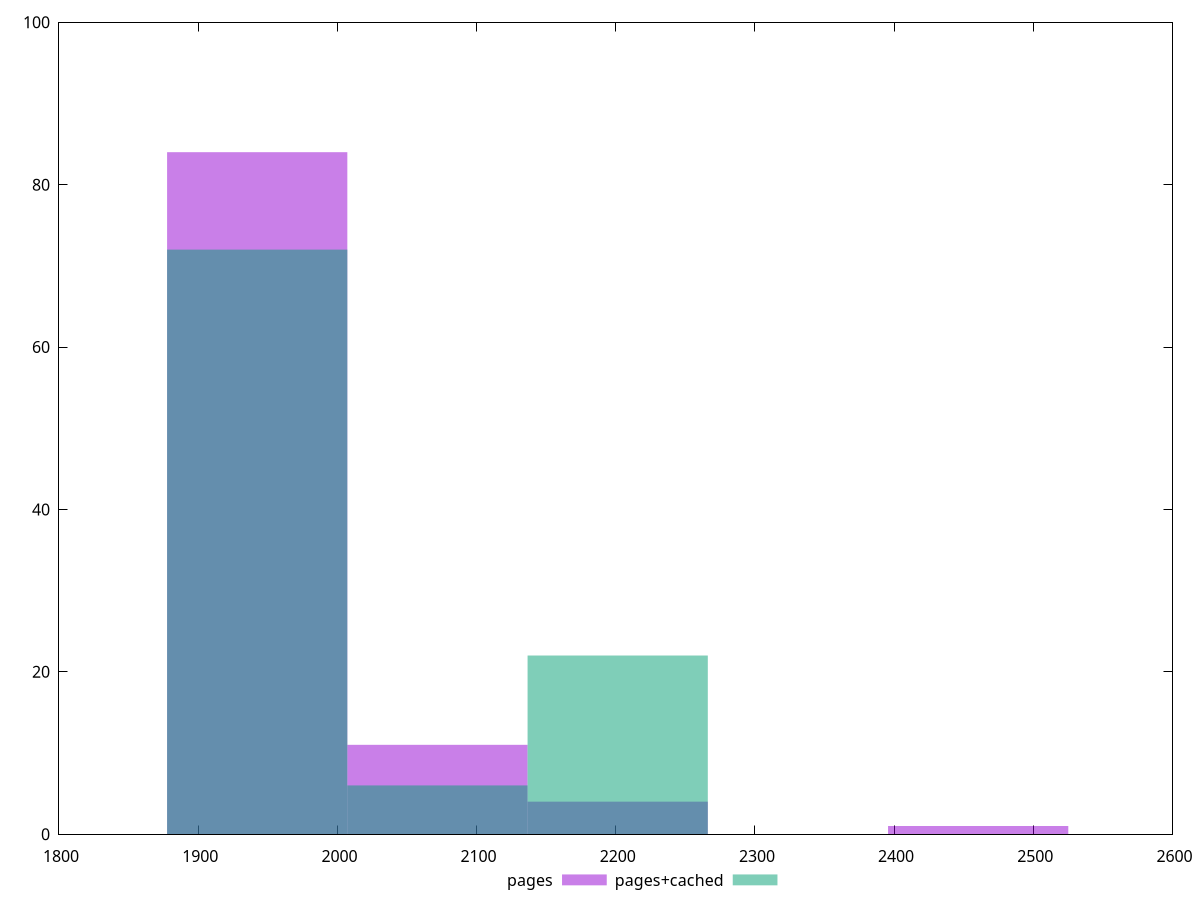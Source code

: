 reset
set terminal svg size 640, 500 enhanced background rgb 'white'
set output "reprap/first-contentful-paint/comparison/histogram/1_vs_2.svg"

$pages <<EOF
2460.3810206040057 1
1942.4060688978993 84
2201.3935447509525 4
2071.899806824426 11
EOF

$pagesCached <<EOF
1942.4060688978993 72
2201.3935447509525 22
2071.899806824426 6
EOF

set key outside below
set boxwidth 129.49373792652662
set yrange [0:100]
set style fill transparent solid 0.5 noborder

plot \
  $pages title "pages" with boxes, \
  $pagesCached title "pages+cached" with boxes, \


reset